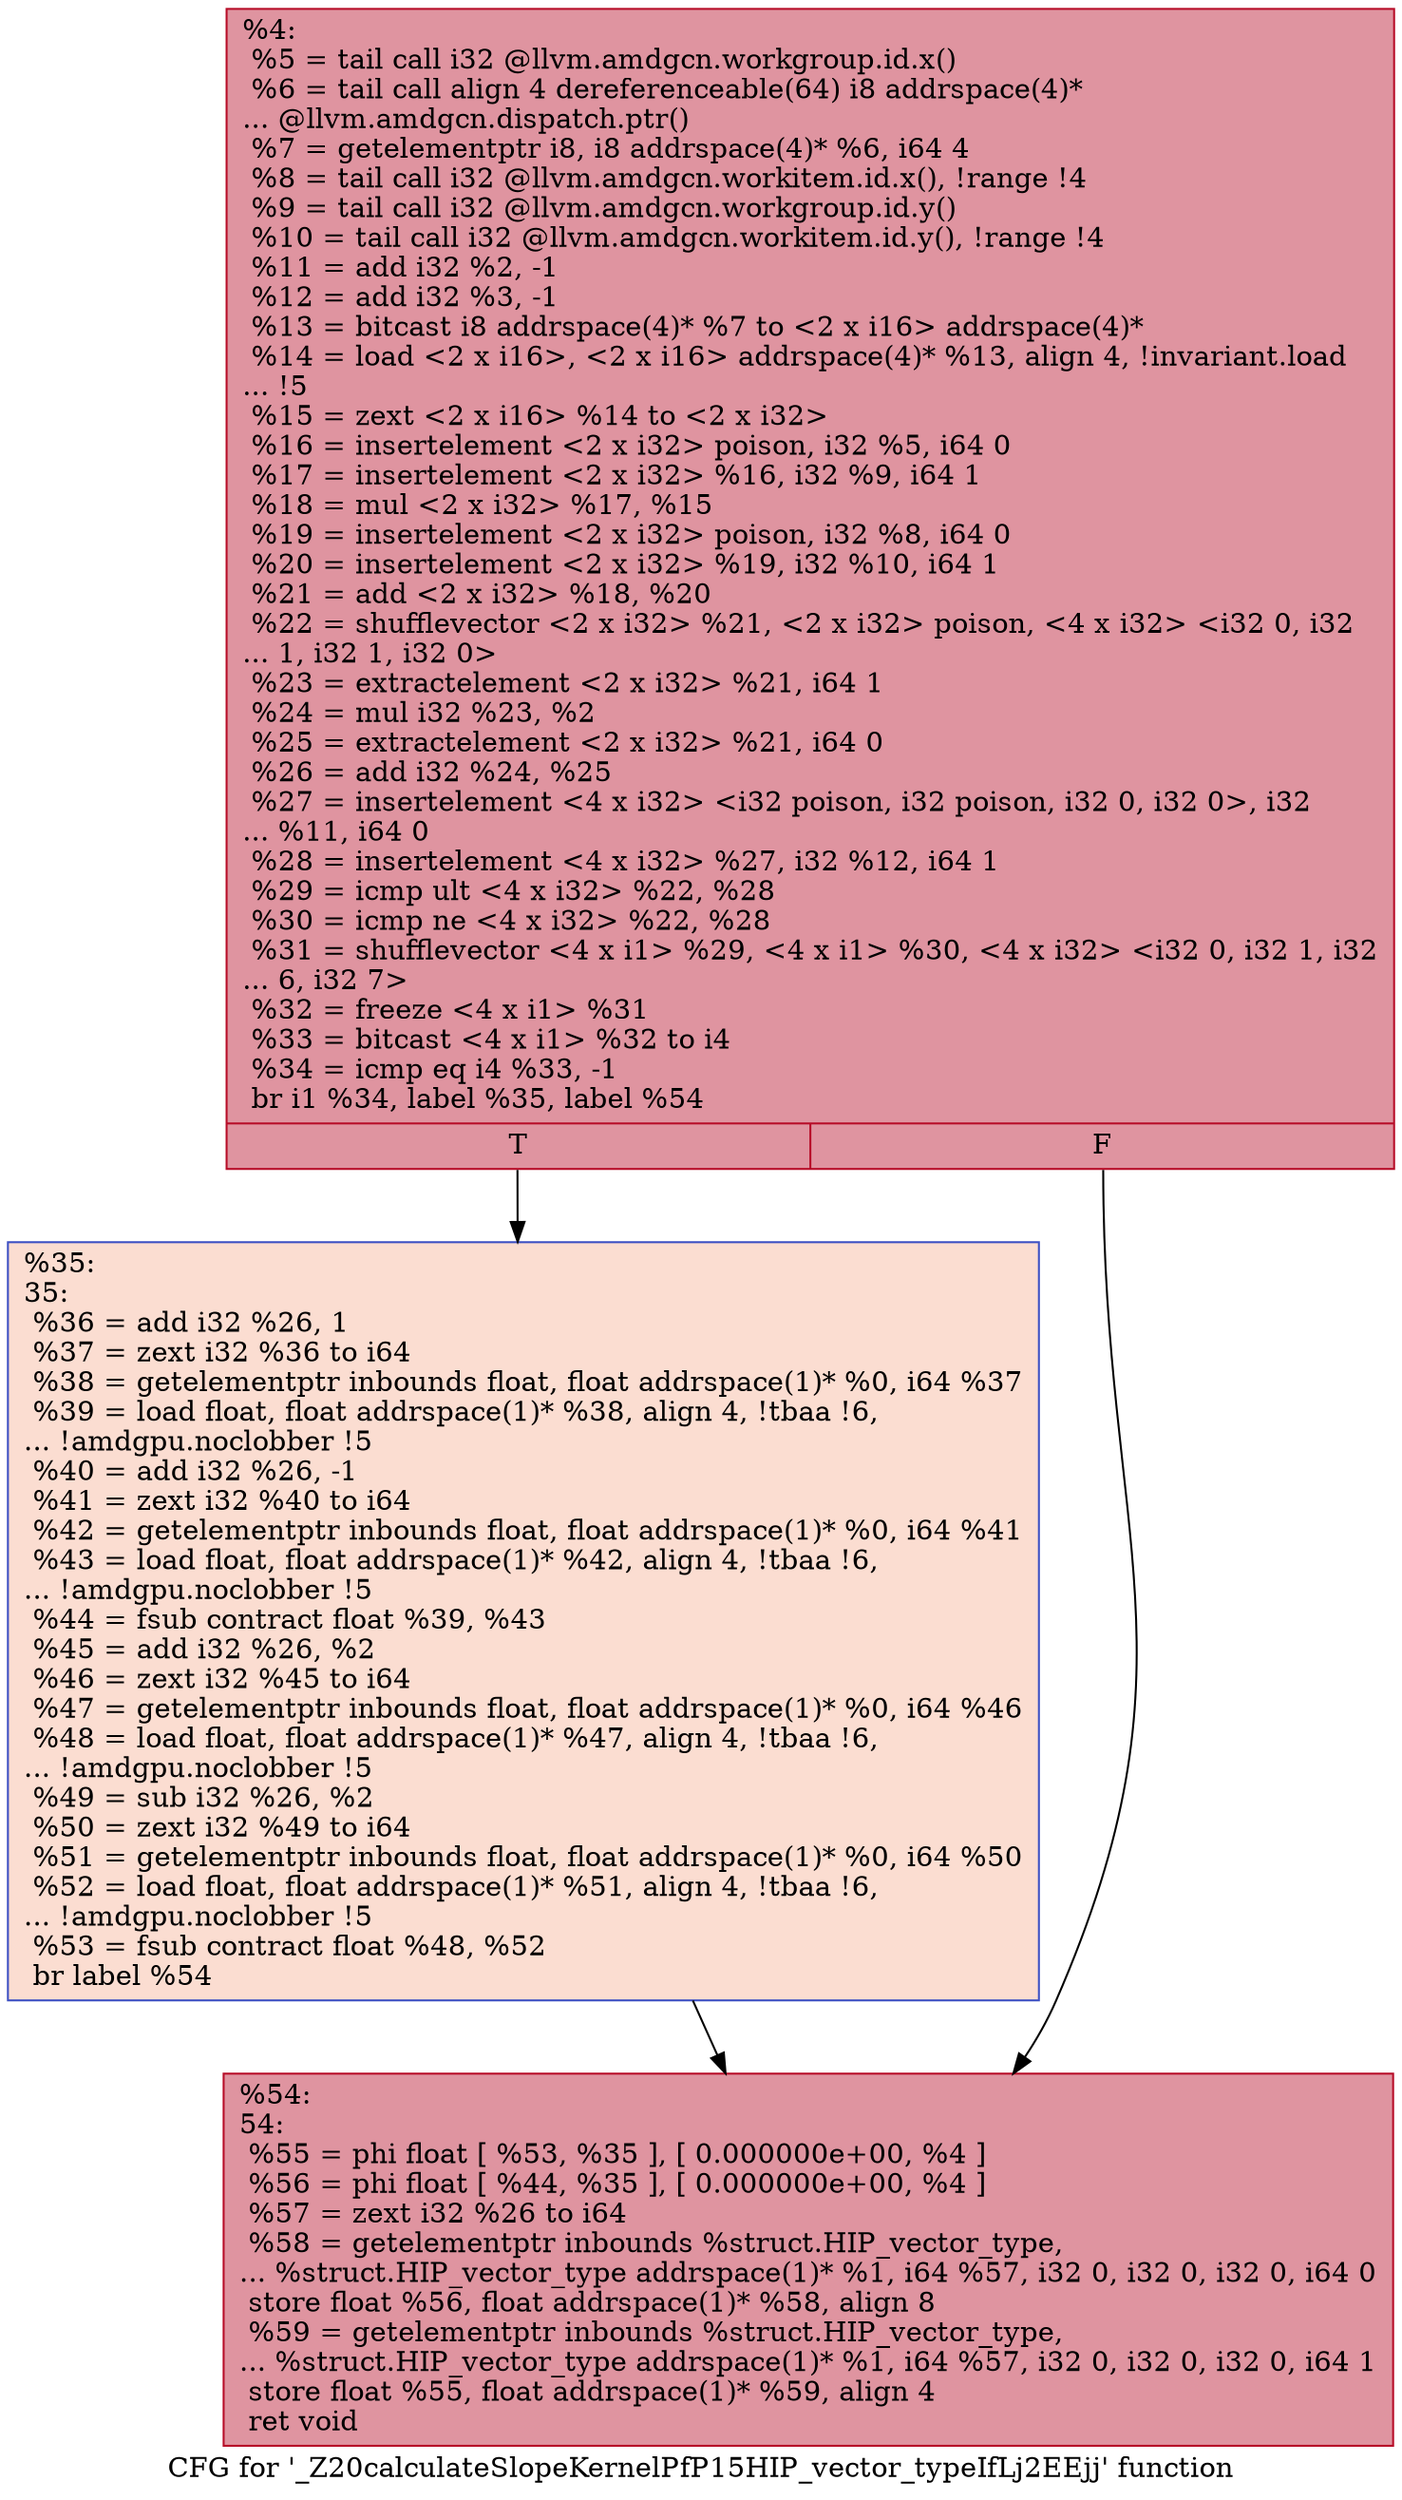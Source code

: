 digraph "CFG for '_Z20calculateSlopeKernelPfP15HIP_vector_typeIfLj2EEjj' function" {
	label="CFG for '_Z20calculateSlopeKernelPfP15HIP_vector_typeIfLj2EEjj' function";

	Node0x590e300 [shape=record,color="#b70d28ff", style=filled, fillcolor="#b70d2870",label="{%4:\l  %5 = tail call i32 @llvm.amdgcn.workgroup.id.x()\l  %6 = tail call align 4 dereferenceable(64) i8 addrspace(4)*\l... @llvm.amdgcn.dispatch.ptr()\l  %7 = getelementptr i8, i8 addrspace(4)* %6, i64 4\l  %8 = tail call i32 @llvm.amdgcn.workitem.id.x(), !range !4\l  %9 = tail call i32 @llvm.amdgcn.workgroup.id.y()\l  %10 = tail call i32 @llvm.amdgcn.workitem.id.y(), !range !4\l  %11 = add i32 %2, -1\l  %12 = add i32 %3, -1\l  %13 = bitcast i8 addrspace(4)* %7 to \<2 x i16\> addrspace(4)*\l  %14 = load \<2 x i16\>, \<2 x i16\> addrspace(4)* %13, align 4, !invariant.load\l... !5\l  %15 = zext \<2 x i16\> %14 to \<2 x i32\>\l  %16 = insertelement \<2 x i32\> poison, i32 %5, i64 0\l  %17 = insertelement \<2 x i32\> %16, i32 %9, i64 1\l  %18 = mul \<2 x i32\> %17, %15\l  %19 = insertelement \<2 x i32\> poison, i32 %8, i64 0\l  %20 = insertelement \<2 x i32\> %19, i32 %10, i64 1\l  %21 = add \<2 x i32\> %18, %20\l  %22 = shufflevector \<2 x i32\> %21, \<2 x i32\> poison, \<4 x i32\> \<i32 0, i32\l... 1, i32 1, i32 0\>\l  %23 = extractelement \<2 x i32\> %21, i64 1\l  %24 = mul i32 %23, %2\l  %25 = extractelement \<2 x i32\> %21, i64 0\l  %26 = add i32 %24, %25\l  %27 = insertelement \<4 x i32\> \<i32 poison, i32 poison, i32 0, i32 0\>, i32\l... %11, i64 0\l  %28 = insertelement \<4 x i32\> %27, i32 %12, i64 1\l  %29 = icmp ult \<4 x i32\> %22, %28\l  %30 = icmp ne \<4 x i32\> %22, %28\l  %31 = shufflevector \<4 x i1\> %29, \<4 x i1\> %30, \<4 x i32\> \<i32 0, i32 1, i32\l... 6, i32 7\>\l  %32 = freeze \<4 x i1\> %31\l  %33 = bitcast \<4 x i1\> %32 to i4\l  %34 = icmp eq i4 %33, -1\l  br i1 %34, label %35, label %54\l|{<s0>T|<s1>F}}"];
	Node0x590e300:s0 -> Node0x5910f80;
	Node0x590e300:s1 -> Node0x5912590;
	Node0x5910f80 [shape=record,color="#3d50c3ff", style=filled, fillcolor="#f7b39670",label="{%35:\l35:                                               \l  %36 = add i32 %26, 1\l  %37 = zext i32 %36 to i64\l  %38 = getelementptr inbounds float, float addrspace(1)* %0, i64 %37\l  %39 = load float, float addrspace(1)* %38, align 4, !tbaa !6,\l... !amdgpu.noclobber !5\l  %40 = add i32 %26, -1\l  %41 = zext i32 %40 to i64\l  %42 = getelementptr inbounds float, float addrspace(1)* %0, i64 %41\l  %43 = load float, float addrspace(1)* %42, align 4, !tbaa !6,\l... !amdgpu.noclobber !5\l  %44 = fsub contract float %39, %43\l  %45 = add i32 %26, %2\l  %46 = zext i32 %45 to i64\l  %47 = getelementptr inbounds float, float addrspace(1)* %0, i64 %46\l  %48 = load float, float addrspace(1)* %47, align 4, !tbaa !6,\l... !amdgpu.noclobber !5\l  %49 = sub i32 %26, %2\l  %50 = zext i32 %49 to i64\l  %51 = getelementptr inbounds float, float addrspace(1)* %0, i64 %50\l  %52 = load float, float addrspace(1)* %51, align 4, !tbaa !6,\l... !amdgpu.noclobber !5\l  %53 = fsub contract float %48, %52\l  br label %54\l}"];
	Node0x5910f80 -> Node0x5912590;
	Node0x5912590 [shape=record,color="#b70d28ff", style=filled, fillcolor="#b70d2870",label="{%54:\l54:                                               \l  %55 = phi float [ %53, %35 ], [ 0.000000e+00, %4 ]\l  %56 = phi float [ %44, %35 ], [ 0.000000e+00, %4 ]\l  %57 = zext i32 %26 to i64\l  %58 = getelementptr inbounds %struct.HIP_vector_type,\l... %struct.HIP_vector_type addrspace(1)* %1, i64 %57, i32 0, i32 0, i32 0, i64 0\l  store float %56, float addrspace(1)* %58, align 8\l  %59 = getelementptr inbounds %struct.HIP_vector_type,\l... %struct.HIP_vector_type addrspace(1)* %1, i64 %57, i32 0, i32 0, i32 0, i64 1\l  store float %55, float addrspace(1)* %59, align 4\l  ret void\l}"];
}

